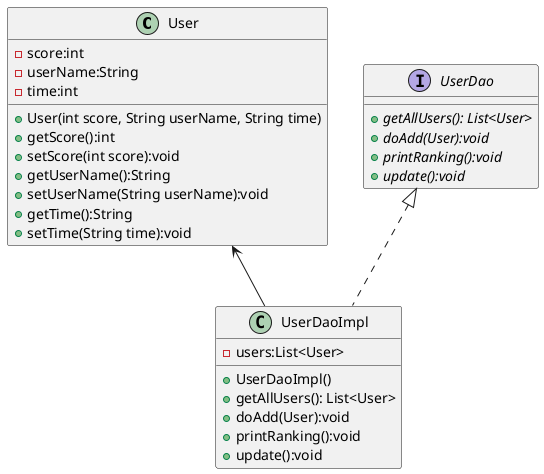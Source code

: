 @startuml
'https://plantuml.com/class-diagram

class User{
    -score:int
    -userName:String
    -time:int
    +User(int score, String userName, String time)
    +getScore():int
    +setScore(int score):void
    +getUserName():String
    +setUserName(String userName):void
    +getTime():String
    +setTime(String time):void
}

interface UserDao{
    +{abstract} getAllUsers(): List<User>
    +{abstract} doAdd(User):void
    +{abstract} printRanking():void
    +{abstract} update():void
}

class UserDaoImpl{
    -users:List<User>
    +UserDaoImpl()
    +getAllUsers(): List<User>
    +doAdd(User):void
    +printRanking():void
    +update():void
}

UserDao <|.. UserDaoImpl
User <-- UserDaoImpl

@enduml